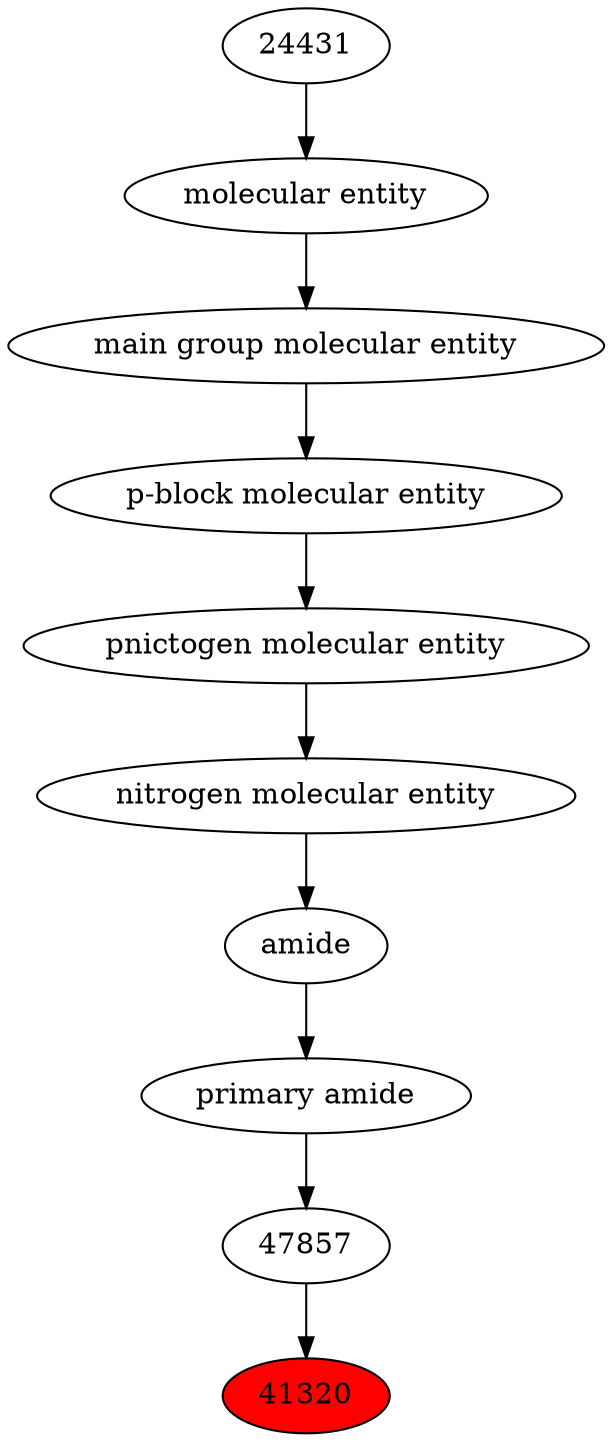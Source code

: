 digraph tree{ 
41320 [label="41320" fillcolor=red style=filled]
47857 -> 41320
47857 [label="47857"]
33256 -> 47857
33256 [label="primary amide"]
32988 -> 33256
32988 [label="amide"]
51143 -> 32988
51143 [label="nitrogen molecular entity"]
33302 -> 51143
33302 [label="pnictogen molecular entity"]
33675 -> 33302
33675 [label="p-block molecular entity"]
33579 -> 33675
33579 [label="main group molecular entity"]
23367 -> 33579
23367 [label="molecular entity"]
24431 -> 23367
24431 [label="24431"]
}